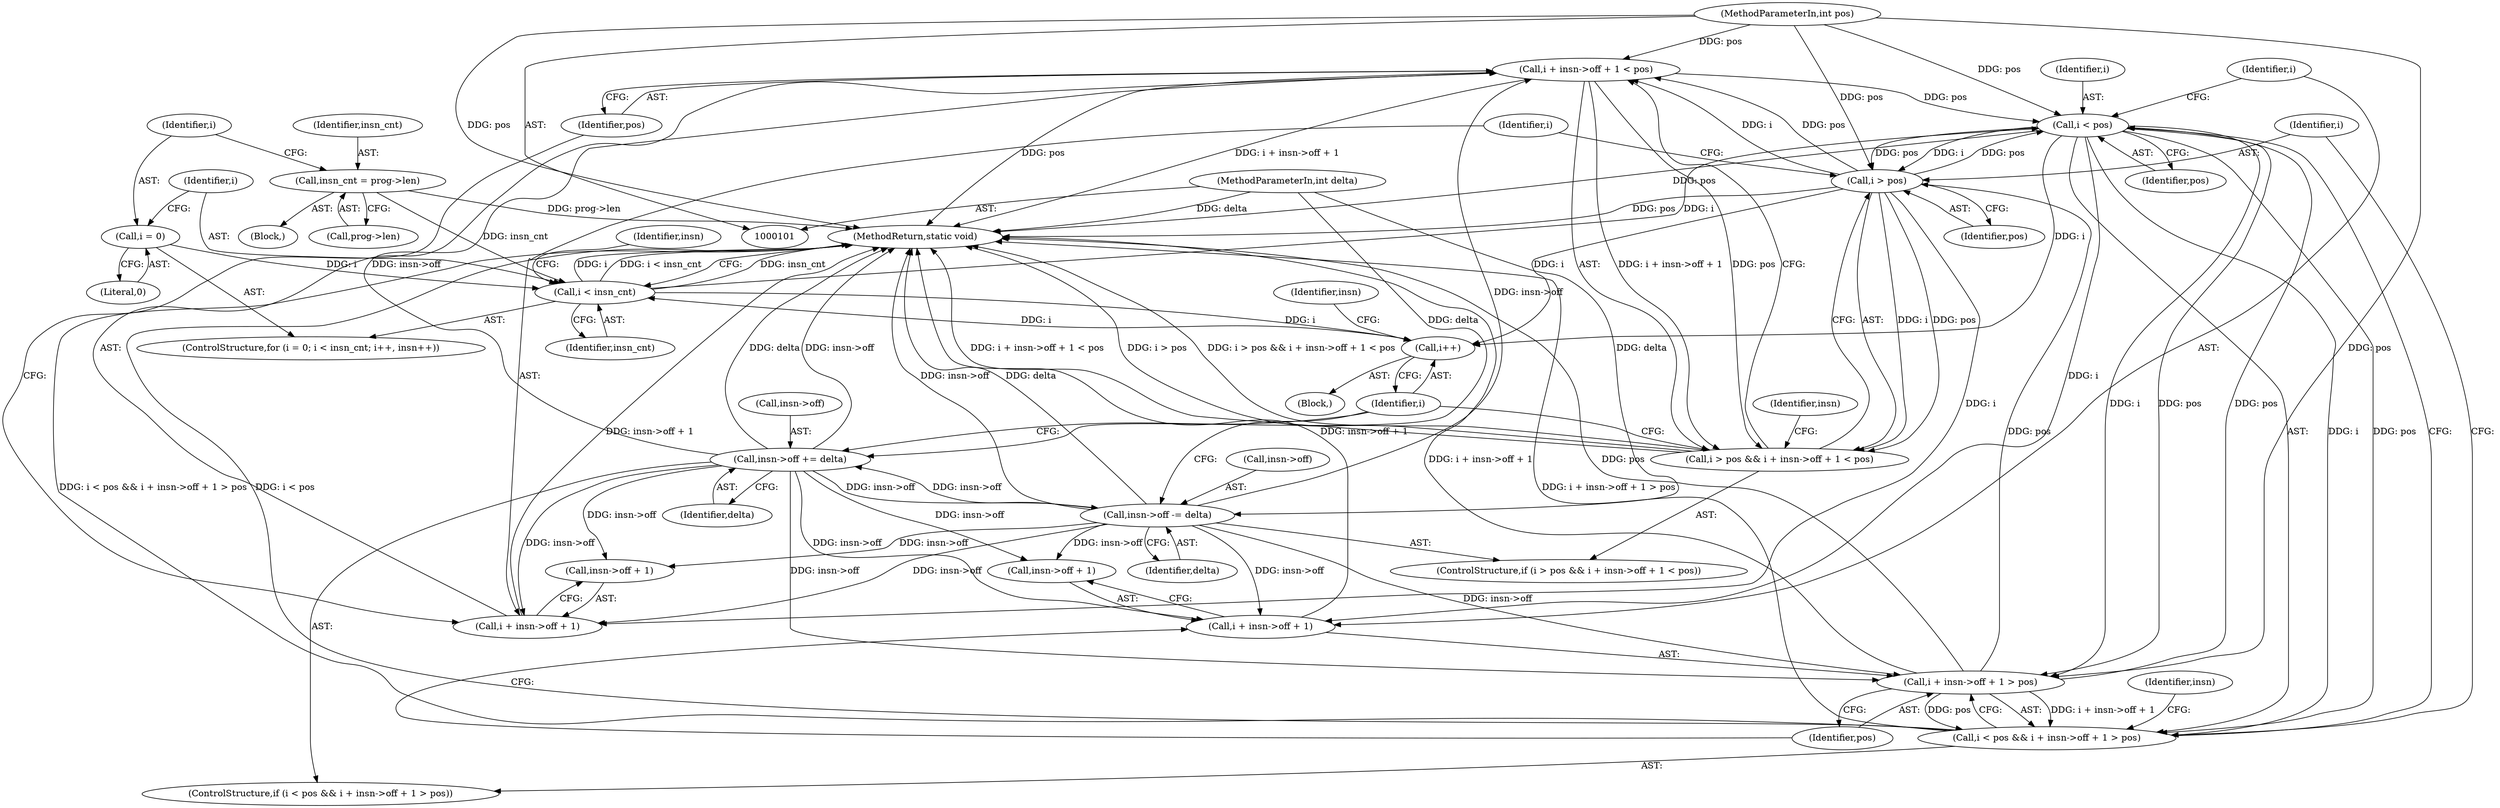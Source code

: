 digraph "1_linux_a1b14d27ed0965838350f1377ff97c93ee383492@del" {
"1000179" [label="(Call,i + insn->off + 1 < pos)"];
"1000176" [label="(Call,i > pos)"];
"1000156" [label="(Call,i < pos)"];
"1000123" [label="(Call,i < insn_cnt)"];
"1000120" [label="(Call,i = 0)"];
"1000127" [label="(Call,i++)"];
"1000113" [label="(Call,insn_cnt = prog->len)"];
"1000179" [label="(Call,i + insn->off + 1 < pos)"];
"1000168" [label="(Call,insn->off += delta)"];
"1000104" [label="(MethodParameterIn,int delta)"];
"1000188" [label="(Call,insn->off -= delta)"];
"1000103" [label="(MethodParameterIn,int pos)"];
"1000159" [label="(Call,i + insn->off + 1 > pos)"];
"1000155" [label="(Call,i < pos && i + insn->off + 1 > pos)"];
"1000175" [label="(Call,i > pos && i + insn->off + 1 < pos)"];
"1000180" [label="(Call,i + insn->off + 1)"];
"1000160" [label="(Call,i + insn->off + 1)"];
"1000187" [label="(Identifier,pos)"];
"1000156" [label="(Call,i < pos)"];
"1000168" [label="(Call,insn->off += delta)"];
"1000122" [label="(Literal,0)"];
"1000121" [label="(Identifier,i)"];
"1000127" [label="(Call,i++)"];
"1000160" [label="(Call,i + insn->off + 1)"];
"1000174" [label="(ControlStructure,if (i > pos && i + insn->off + 1 < pos))"];
"1000178" [label="(Identifier,pos)"];
"1000190" [label="(Identifier,insn)"];
"1000104" [label="(MethodParameterIn,int delta)"];
"1000176" [label="(Call,i > pos)"];
"1000192" [label="(Identifier,delta)"];
"1000189" [label="(Call,insn->off)"];
"1000193" [label="(MethodReturn,static void)"];
"1000119" [label="(ControlStructure,for (i = 0; i < insn_cnt; i++, insn++))"];
"1000113" [label="(Call,insn_cnt = prog->len)"];
"1000182" [label="(Call,insn->off + 1)"];
"1000188" [label="(Call,insn->off -= delta)"];
"1000157" [label="(Identifier,i)"];
"1000181" [label="(Identifier,i)"];
"1000169" [label="(Call,insn->off)"];
"1000114" [label="(Identifier,insn_cnt)"];
"1000159" [label="(Call,i + insn->off + 1 > pos)"];
"1000120" [label="(Call,i = 0)"];
"1000170" [label="(Identifier,insn)"];
"1000123" [label="(Call,i < insn_cnt)"];
"1000179" [label="(Call,i + insn->off + 1 < pos)"];
"1000172" [label="(Identifier,delta)"];
"1000126" [label="(Block,)"];
"1000161" [label="(Identifier,i)"];
"1000137" [label="(Identifier,insn)"];
"1000177" [label="(Identifier,i)"];
"1000130" [label="(Identifier,insn)"];
"1000125" [label="(Identifier,insn_cnt)"];
"1000124" [label="(Identifier,i)"];
"1000128" [label="(Identifier,i)"];
"1000167" [label="(Identifier,pos)"];
"1000105" [label="(Block,)"];
"1000154" [label="(ControlStructure,if (i < pos && i + insn->off + 1 > pos))"];
"1000175" [label="(Call,i > pos && i + insn->off + 1 < pos)"];
"1000158" [label="(Identifier,pos)"];
"1000115" [label="(Call,prog->len)"];
"1000180" [label="(Call,i + insn->off + 1)"];
"1000103" [label="(MethodParameterIn,int pos)"];
"1000162" [label="(Call,insn->off + 1)"];
"1000155" [label="(Call,i < pos && i + insn->off + 1 > pos)"];
"1000179" -> "1000175"  [label="AST: "];
"1000179" -> "1000187"  [label="CFG: "];
"1000180" -> "1000179"  [label="AST: "];
"1000187" -> "1000179"  [label="AST: "];
"1000175" -> "1000179"  [label="CFG: "];
"1000179" -> "1000193"  [label="DDG: pos"];
"1000179" -> "1000193"  [label="DDG: i + insn->off + 1"];
"1000179" -> "1000156"  [label="DDG: pos"];
"1000179" -> "1000175"  [label="DDG: i + insn->off + 1"];
"1000179" -> "1000175"  [label="DDG: pos"];
"1000176" -> "1000179"  [label="DDG: i"];
"1000176" -> "1000179"  [label="DDG: pos"];
"1000168" -> "1000179"  [label="DDG: insn->off"];
"1000188" -> "1000179"  [label="DDG: insn->off"];
"1000103" -> "1000179"  [label="DDG: pos"];
"1000176" -> "1000175"  [label="AST: "];
"1000176" -> "1000178"  [label="CFG: "];
"1000177" -> "1000176"  [label="AST: "];
"1000178" -> "1000176"  [label="AST: "];
"1000181" -> "1000176"  [label="CFG: "];
"1000175" -> "1000176"  [label="CFG: "];
"1000176" -> "1000193"  [label="DDG: pos"];
"1000176" -> "1000127"  [label="DDG: i"];
"1000176" -> "1000156"  [label="DDG: pos"];
"1000176" -> "1000175"  [label="DDG: i"];
"1000176" -> "1000175"  [label="DDG: pos"];
"1000156" -> "1000176"  [label="DDG: i"];
"1000156" -> "1000176"  [label="DDG: pos"];
"1000159" -> "1000176"  [label="DDG: pos"];
"1000103" -> "1000176"  [label="DDG: pos"];
"1000176" -> "1000180"  [label="DDG: i"];
"1000156" -> "1000155"  [label="AST: "];
"1000156" -> "1000158"  [label="CFG: "];
"1000157" -> "1000156"  [label="AST: "];
"1000158" -> "1000156"  [label="AST: "];
"1000161" -> "1000156"  [label="CFG: "];
"1000155" -> "1000156"  [label="CFG: "];
"1000156" -> "1000193"  [label="DDG: pos"];
"1000156" -> "1000127"  [label="DDG: i"];
"1000156" -> "1000155"  [label="DDG: i"];
"1000156" -> "1000155"  [label="DDG: pos"];
"1000123" -> "1000156"  [label="DDG: i"];
"1000159" -> "1000156"  [label="DDG: pos"];
"1000103" -> "1000156"  [label="DDG: pos"];
"1000156" -> "1000159"  [label="DDG: i"];
"1000156" -> "1000159"  [label="DDG: pos"];
"1000156" -> "1000160"  [label="DDG: i"];
"1000123" -> "1000119"  [label="AST: "];
"1000123" -> "1000125"  [label="CFG: "];
"1000124" -> "1000123"  [label="AST: "];
"1000125" -> "1000123"  [label="AST: "];
"1000137" -> "1000123"  [label="CFG: "];
"1000193" -> "1000123"  [label="CFG: "];
"1000123" -> "1000193"  [label="DDG: insn_cnt"];
"1000123" -> "1000193"  [label="DDG: i"];
"1000123" -> "1000193"  [label="DDG: i < insn_cnt"];
"1000120" -> "1000123"  [label="DDG: i"];
"1000127" -> "1000123"  [label="DDG: i"];
"1000113" -> "1000123"  [label="DDG: insn_cnt"];
"1000123" -> "1000127"  [label="DDG: i"];
"1000120" -> "1000119"  [label="AST: "];
"1000120" -> "1000122"  [label="CFG: "];
"1000121" -> "1000120"  [label="AST: "];
"1000122" -> "1000120"  [label="AST: "];
"1000124" -> "1000120"  [label="CFG: "];
"1000127" -> "1000126"  [label="AST: "];
"1000127" -> "1000128"  [label="CFG: "];
"1000128" -> "1000127"  [label="AST: "];
"1000130" -> "1000127"  [label="CFG: "];
"1000113" -> "1000105"  [label="AST: "];
"1000113" -> "1000115"  [label="CFG: "];
"1000114" -> "1000113"  [label="AST: "];
"1000115" -> "1000113"  [label="AST: "];
"1000121" -> "1000113"  [label="CFG: "];
"1000113" -> "1000193"  [label="DDG: prog->len"];
"1000168" -> "1000154"  [label="AST: "];
"1000168" -> "1000172"  [label="CFG: "];
"1000169" -> "1000168"  [label="AST: "];
"1000172" -> "1000168"  [label="AST: "];
"1000128" -> "1000168"  [label="CFG: "];
"1000168" -> "1000193"  [label="DDG: insn->off"];
"1000168" -> "1000193"  [label="DDG: delta"];
"1000168" -> "1000159"  [label="DDG: insn->off"];
"1000168" -> "1000160"  [label="DDG: insn->off"];
"1000168" -> "1000162"  [label="DDG: insn->off"];
"1000104" -> "1000168"  [label="DDG: delta"];
"1000188" -> "1000168"  [label="DDG: insn->off"];
"1000168" -> "1000180"  [label="DDG: insn->off"];
"1000168" -> "1000182"  [label="DDG: insn->off"];
"1000168" -> "1000188"  [label="DDG: insn->off"];
"1000104" -> "1000101"  [label="AST: "];
"1000104" -> "1000193"  [label="DDG: delta"];
"1000104" -> "1000188"  [label="DDG: delta"];
"1000188" -> "1000174"  [label="AST: "];
"1000188" -> "1000192"  [label="CFG: "];
"1000189" -> "1000188"  [label="AST: "];
"1000192" -> "1000188"  [label="AST: "];
"1000128" -> "1000188"  [label="CFG: "];
"1000188" -> "1000193"  [label="DDG: insn->off"];
"1000188" -> "1000193"  [label="DDG: delta"];
"1000188" -> "1000159"  [label="DDG: insn->off"];
"1000188" -> "1000160"  [label="DDG: insn->off"];
"1000188" -> "1000162"  [label="DDG: insn->off"];
"1000188" -> "1000180"  [label="DDG: insn->off"];
"1000188" -> "1000182"  [label="DDG: insn->off"];
"1000103" -> "1000101"  [label="AST: "];
"1000103" -> "1000193"  [label="DDG: pos"];
"1000103" -> "1000159"  [label="DDG: pos"];
"1000159" -> "1000155"  [label="AST: "];
"1000159" -> "1000167"  [label="CFG: "];
"1000160" -> "1000159"  [label="AST: "];
"1000167" -> "1000159"  [label="AST: "];
"1000155" -> "1000159"  [label="CFG: "];
"1000159" -> "1000193"  [label="DDG: i + insn->off + 1"];
"1000159" -> "1000193"  [label="DDG: pos"];
"1000159" -> "1000155"  [label="DDG: i + insn->off + 1"];
"1000159" -> "1000155"  [label="DDG: pos"];
"1000155" -> "1000154"  [label="AST: "];
"1000170" -> "1000155"  [label="CFG: "];
"1000177" -> "1000155"  [label="CFG: "];
"1000155" -> "1000193"  [label="DDG: i < pos"];
"1000155" -> "1000193"  [label="DDG: i + insn->off + 1 > pos"];
"1000155" -> "1000193"  [label="DDG: i < pos && i + insn->off + 1 > pos"];
"1000175" -> "1000174"  [label="AST: "];
"1000190" -> "1000175"  [label="CFG: "];
"1000128" -> "1000175"  [label="CFG: "];
"1000175" -> "1000193"  [label="DDG: i + insn->off + 1 < pos"];
"1000175" -> "1000193"  [label="DDG: i > pos"];
"1000175" -> "1000193"  [label="DDG: i > pos && i + insn->off + 1 < pos"];
"1000180" -> "1000182"  [label="CFG: "];
"1000181" -> "1000180"  [label="AST: "];
"1000182" -> "1000180"  [label="AST: "];
"1000187" -> "1000180"  [label="CFG: "];
"1000180" -> "1000193"  [label="DDG: insn->off + 1"];
"1000160" -> "1000162"  [label="CFG: "];
"1000161" -> "1000160"  [label="AST: "];
"1000162" -> "1000160"  [label="AST: "];
"1000167" -> "1000160"  [label="CFG: "];
"1000160" -> "1000193"  [label="DDG: insn->off + 1"];
}
